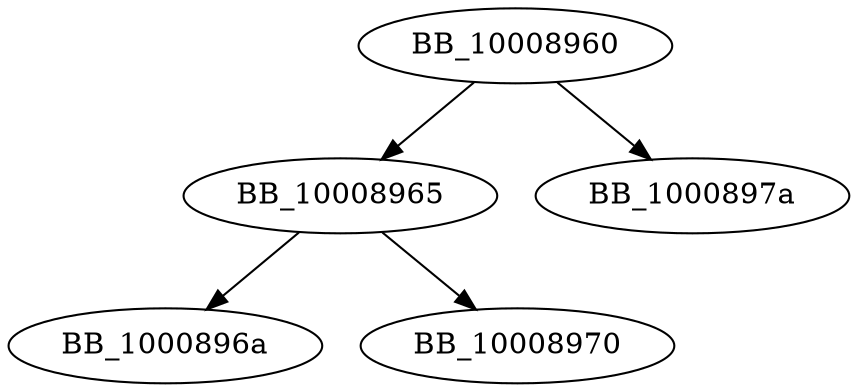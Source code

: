 DiGraph __aullshr{
BB_10008960->BB_10008965
BB_10008960->BB_1000897a
BB_10008965->BB_1000896a
BB_10008965->BB_10008970
}
